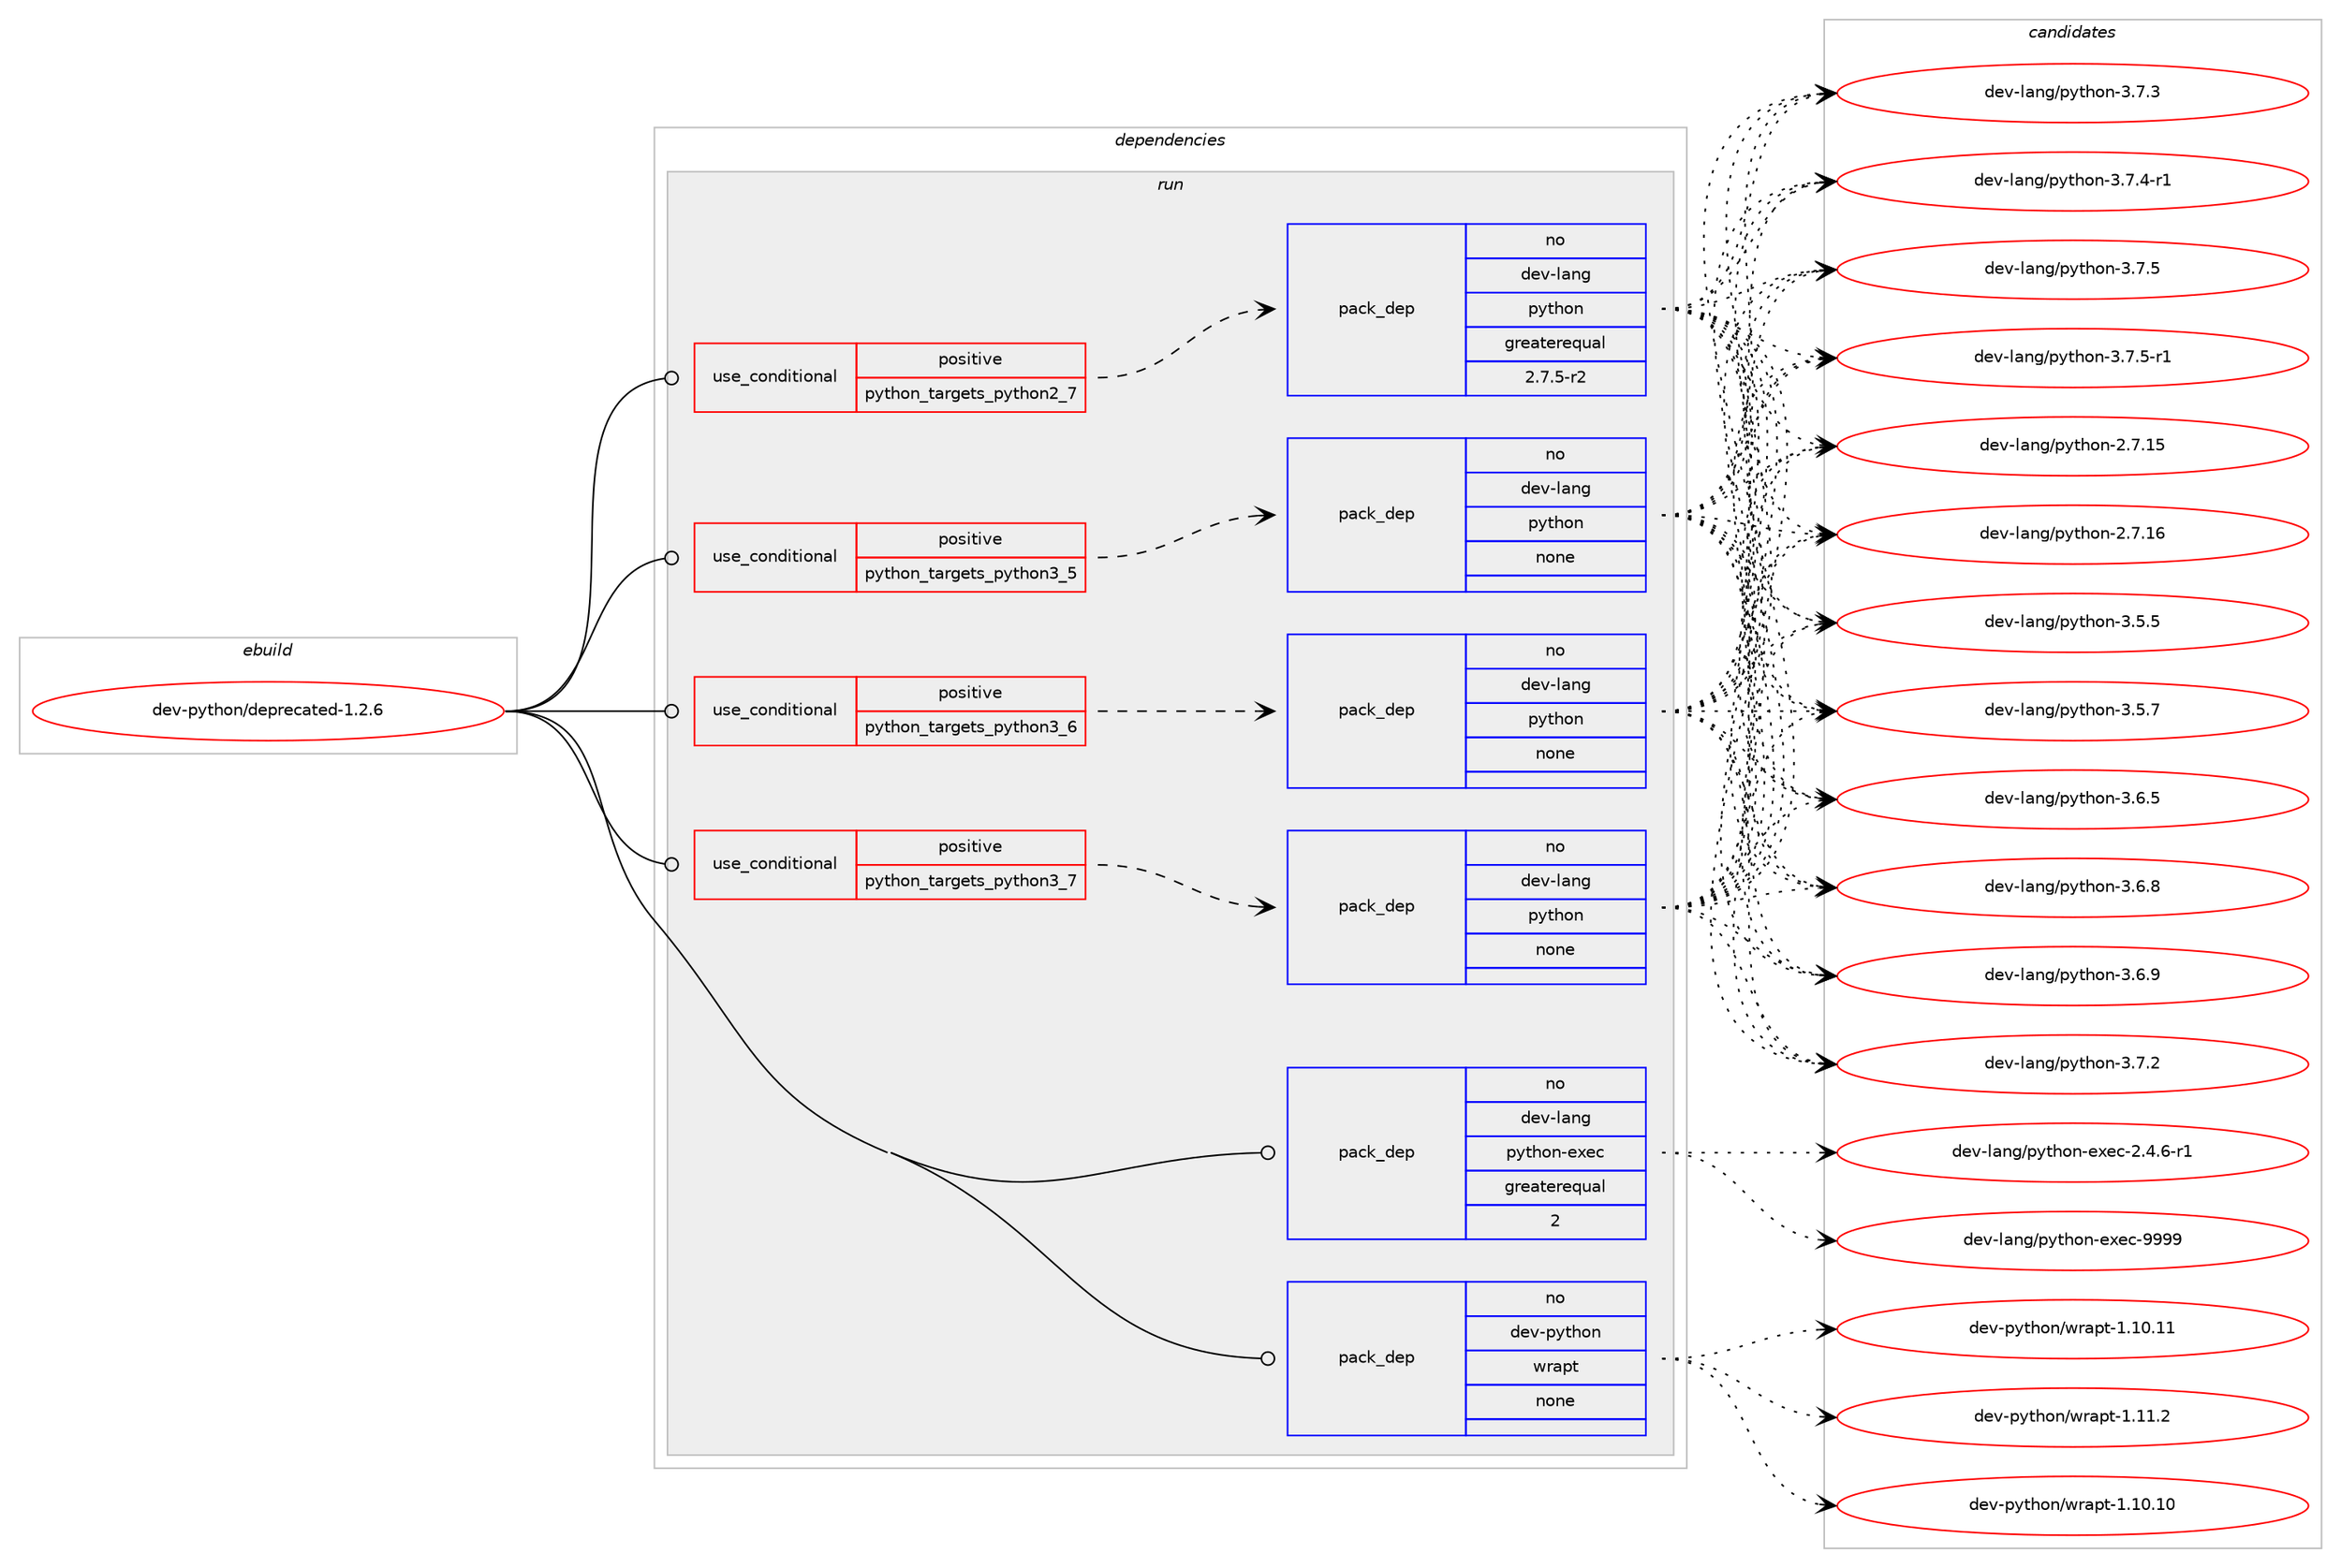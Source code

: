digraph prolog {

# *************
# Graph options
# *************

newrank=true;
concentrate=true;
compound=true;
graph [rankdir=LR,fontname=Helvetica,fontsize=10,ranksep=1.5];#, ranksep=2.5, nodesep=0.2];
edge  [arrowhead=vee];
node  [fontname=Helvetica,fontsize=10];

# **********
# The ebuild
# **********

subgraph cluster_leftcol {
color=gray;
rank=same;
label=<<i>ebuild</i>>;
id [label="dev-python/deprecated-1.2.6", color=red, width=4, href="../dev-python/deprecated-1.2.6.svg"];
}

# ****************
# The dependencies
# ****************

subgraph cluster_midcol {
color=gray;
label=<<i>dependencies</i>>;
subgraph cluster_compile {
fillcolor="#eeeeee";
style=filled;
label=<<i>compile</i>>;
}
subgraph cluster_compileandrun {
fillcolor="#eeeeee";
style=filled;
label=<<i>compile and run</i>>;
}
subgraph cluster_run {
fillcolor="#eeeeee";
style=filled;
label=<<i>run</i>>;
subgraph cond138335 {
dependency601262 [label=<<TABLE BORDER="0" CELLBORDER="1" CELLSPACING="0" CELLPADDING="4"><TR><TD ROWSPAN="3" CELLPADDING="10">use_conditional</TD></TR><TR><TD>positive</TD></TR><TR><TD>python_targets_python2_7</TD></TR></TABLE>>, shape=none, color=red];
subgraph pack451133 {
dependency601263 [label=<<TABLE BORDER="0" CELLBORDER="1" CELLSPACING="0" CELLPADDING="4" WIDTH="220"><TR><TD ROWSPAN="6" CELLPADDING="30">pack_dep</TD></TR><TR><TD WIDTH="110">no</TD></TR><TR><TD>dev-lang</TD></TR><TR><TD>python</TD></TR><TR><TD>greaterequal</TD></TR><TR><TD>2.7.5-r2</TD></TR></TABLE>>, shape=none, color=blue];
}
dependency601262:e -> dependency601263:w [weight=20,style="dashed",arrowhead="vee"];
}
id:e -> dependency601262:w [weight=20,style="solid",arrowhead="odot"];
subgraph cond138336 {
dependency601264 [label=<<TABLE BORDER="0" CELLBORDER="1" CELLSPACING="0" CELLPADDING="4"><TR><TD ROWSPAN="3" CELLPADDING="10">use_conditional</TD></TR><TR><TD>positive</TD></TR><TR><TD>python_targets_python3_5</TD></TR></TABLE>>, shape=none, color=red];
subgraph pack451134 {
dependency601265 [label=<<TABLE BORDER="0" CELLBORDER="1" CELLSPACING="0" CELLPADDING="4" WIDTH="220"><TR><TD ROWSPAN="6" CELLPADDING="30">pack_dep</TD></TR><TR><TD WIDTH="110">no</TD></TR><TR><TD>dev-lang</TD></TR><TR><TD>python</TD></TR><TR><TD>none</TD></TR><TR><TD></TD></TR></TABLE>>, shape=none, color=blue];
}
dependency601264:e -> dependency601265:w [weight=20,style="dashed",arrowhead="vee"];
}
id:e -> dependency601264:w [weight=20,style="solid",arrowhead="odot"];
subgraph cond138337 {
dependency601266 [label=<<TABLE BORDER="0" CELLBORDER="1" CELLSPACING="0" CELLPADDING="4"><TR><TD ROWSPAN="3" CELLPADDING="10">use_conditional</TD></TR><TR><TD>positive</TD></TR><TR><TD>python_targets_python3_6</TD></TR></TABLE>>, shape=none, color=red];
subgraph pack451135 {
dependency601267 [label=<<TABLE BORDER="0" CELLBORDER="1" CELLSPACING="0" CELLPADDING="4" WIDTH="220"><TR><TD ROWSPAN="6" CELLPADDING="30">pack_dep</TD></TR><TR><TD WIDTH="110">no</TD></TR><TR><TD>dev-lang</TD></TR><TR><TD>python</TD></TR><TR><TD>none</TD></TR><TR><TD></TD></TR></TABLE>>, shape=none, color=blue];
}
dependency601266:e -> dependency601267:w [weight=20,style="dashed",arrowhead="vee"];
}
id:e -> dependency601266:w [weight=20,style="solid",arrowhead="odot"];
subgraph cond138338 {
dependency601268 [label=<<TABLE BORDER="0" CELLBORDER="1" CELLSPACING="0" CELLPADDING="4"><TR><TD ROWSPAN="3" CELLPADDING="10">use_conditional</TD></TR><TR><TD>positive</TD></TR><TR><TD>python_targets_python3_7</TD></TR></TABLE>>, shape=none, color=red];
subgraph pack451136 {
dependency601269 [label=<<TABLE BORDER="0" CELLBORDER="1" CELLSPACING="0" CELLPADDING="4" WIDTH="220"><TR><TD ROWSPAN="6" CELLPADDING="30">pack_dep</TD></TR><TR><TD WIDTH="110">no</TD></TR><TR><TD>dev-lang</TD></TR><TR><TD>python</TD></TR><TR><TD>none</TD></TR><TR><TD></TD></TR></TABLE>>, shape=none, color=blue];
}
dependency601268:e -> dependency601269:w [weight=20,style="dashed",arrowhead="vee"];
}
id:e -> dependency601268:w [weight=20,style="solid",arrowhead="odot"];
subgraph pack451137 {
dependency601270 [label=<<TABLE BORDER="0" CELLBORDER="1" CELLSPACING="0" CELLPADDING="4" WIDTH="220"><TR><TD ROWSPAN="6" CELLPADDING="30">pack_dep</TD></TR><TR><TD WIDTH="110">no</TD></TR><TR><TD>dev-lang</TD></TR><TR><TD>python-exec</TD></TR><TR><TD>greaterequal</TD></TR><TR><TD>2</TD></TR></TABLE>>, shape=none, color=blue];
}
id:e -> dependency601270:w [weight=20,style="solid",arrowhead="odot"];
subgraph pack451138 {
dependency601271 [label=<<TABLE BORDER="0" CELLBORDER="1" CELLSPACING="0" CELLPADDING="4" WIDTH="220"><TR><TD ROWSPAN="6" CELLPADDING="30">pack_dep</TD></TR><TR><TD WIDTH="110">no</TD></TR><TR><TD>dev-python</TD></TR><TR><TD>wrapt</TD></TR><TR><TD>none</TD></TR><TR><TD></TD></TR></TABLE>>, shape=none, color=blue];
}
id:e -> dependency601271:w [weight=20,style="solid",arrowhead="odot"];
}
}

# **************
# The candidates
# **************

subgraph cluster_choices {
rank=same;
color=gray;
label=<<i>candidates</i>>;

subgraph choice451133 {
color=black;
nodesep=1;
choice10010111845108971101034711212111610411111045504655464953 [label="dev-lang/python-2.7.15", color=red, width=4,href="../dev-lang/python-2.7.15.svg"];
choice10010111845108971101034711212111610411111045504655464954 [label="dev-lang/python-2.7.16", color=red, width=4,href="../dev-lang/python-2.7.16.svg"];
choice100101118451089711010347112121116104111110455146534653 [label="dev-lang/python-3.5.5", color=red, width=4,href="../dev-lang/python-3.5.5.svg"];
choice100101118451089711010347112121116104111110455146534655 [label="dev-lang/python-3.5.7", color=red, width=4,href="../dev-lang/python-3.5.7.svg"];
choice100101118451089711010347112121116104111110455146544653 [label="dev-lang/python-3.6.5", color=red, width=4,href="../dev-lang/python-3.6.5.svg"];
choice100101118451089711010347112121116104111110455146544656 [label="dev-lang/python-3.6.8", color=red, width=4,href="../dev-lang/python-3.6.8.svg"];
choice100101118451089711010347112121116104111110455146544657 [label="dev-lang/python-3.6.9", color=red, width=4,href="../dev-lang/python-3.6.9.svg"];
choice100101118451089711010347112121116104111110455146554650 [label="dev-lang/python-3.7.2", color=red, width=4,href="../dev-lang/python-3.7.2.svg"];
choice100101118451089711010347112121116104111110455146554651 [label="dev-lang/python-3.7.3", color=red, width=4,href="../dev-lang/python-3.7.3.svg"];
choice1001011184510897110103471121211161041111104551465546524511449 [label="dev-lang/python-3.7.4-r1", color=red, width=4,href="../dev-lang/python-3.7.4-r1.svg"];
choice100101118451089711010347112121116104111110455146554653 [label="dev-lang/python-3.7.5", color=red, width=4,href="../dev-lang/python-3.7.5.svg"];
choice1001011184510897110103471121211161041111104551465546534511449 [label="dev-lang/python-3.7.5-r1", color=red, width=4,href="../dev-lang/python-3.7.5-r1.svg"];
dependency601263:e -> choice10010111845108971101034711212111610411111045504655464953:w [style=dotted,weight="100"];
dependency601263:e -> choice10010111845108971101034711212111610411111045504655464954:w [style=dotted,weight="100"];
dependency601263:e -> choice100101118451089711010347112121116104111110455146534653:w [style=dotted,weight="100"];
dependency601263:e -> choice100101118451089711010347112121116104111110455146534655:w [style=dotted,weight="100"];
dependency601263:e -> choice100101118451089711010347112121116104111110455146544653:w [style=dotted,weight="100"];
dependency601263:e -> choice100101118451089711010347112121116104111110455146544656:w [style=dotted,weight="100"];
dependency601263:e -> choice100101118451089711010347112121116104111110455146544657:w [style=dotted,weight="100"];
dependency601263:e -> choice100101118451089711010347112121116104111110455146554650:w [style=dotted,weight="100"];
dependency601263:e -> choice100101118451089711010347112121116104111110455146554651:w [style=dotted,weight="100"];
dependency601263:e -> choice1001011184510897110103471121211161041111104551465546524511449:w [style=dotted,weight="100"];
dependency601263:e -> choice100101118451089711010347112121116104111110455146554653:w [style=dotted,weight="100"];
dependency601263:e -> choice1001011184510897110103471121211161041111104551465546534511449:w [style=dotted,weight="100"];
}
subgraph choice451134 {
color=black;
nodesep=1;
choice10010111845108971101034711212111610411111045504655464953 [label="dev-lang/python-2.7.15", color=red, width=4,href="../dev-lang/python-2.7.15.svg"];
choice10010111845108971101034711212111610411111045504655464954 [label="dev-lang/python-2.7.16", color=red, width=4,href="../dev-lang/python-2.7.16.svg"];
choice100101118451089711010347112121116104111110455146534653 [label="dev-lang/python-3.5.5", color=red, width=4,href="../dev-lang/python-3.5.5.svg"];
choice100101118451089711010347112121116104111110455146534655 [label="dev-lang/python-3.5.7", color=red, width=4,href="../dev-lang/python-3.5.7.svg"];
choice100101118451089711010347112121116104111110455146544653 [label="dev-lang/python-3.6.5", color=red, width=4,href="../dev-lang/python-3.6.5.svg"];
choice100101118451089711010347112121116104111110455146544656 [label="dev-lang/python-3.6.8", color=red, width=4,href="../dev-lang/python-3.6.8.svg"];
choice100101118451089711010347112121116104111110455146544657 [label="dev-lang/python-3.6.9", color=red, width=4,href="../dev-lang/python-3.6.9.svg"];
choice100101118451089711010347112121116104111110455146554650 [label="dev-lang/python-3.7.2", color=red, width=4,href="../dev-lang/python-3.7.2.svg"];
choice100101118451089711010347112121116104111110455146554651 [label="dev-lang/python-3.7.3", color=red, width=4,href="../dev-lang/python-3.7.3.svg"];
choice1001011184510897110103471121211161041111104551465546524511449 [label="dev-lang/python-3.7.4-r1", color=red, width=4,href="../dev-lang/python-3.7.4-r1.svg"];
choice100101118451089711010347112121116104111110455146554653 [label="dev-lang/python-3.7.5", color=red, width=4,href="../dev-lang/python-3.7.5.svg"];
choice1001011184510897110103471121211161041111104551465546534511449 [label="dev-lang/python-3.7.5-r1", color=red, width=4,href="../dev-lang/python-3.7.5-r1.svg"];
dependency601265:e -> choice10010111845108971101034711212111610411111045504655464953:w [style=dotted,weight="100"];
dependency601265:e -> choice10010111845108971101034711212111610411111045504655464954:w [style=dotted,weight="100"];
dependency601265:e -> choice100101118451089711010347112121116104111110455146534653:w [style=dotted,weight="100"];
dependency601265:e -> choice100101118451089711010347112121116104111110455146534655:w [style=dotted,weight="100"];
dependency601265:e -> choice100101118451089711010347112121116104111110455146544653:w [style=dotted,weight="100"];
dependency601265:e -> choice100101118451089711010347112121116104111110455146544656:w [style=dotted,weight="100"];
dependency601265:e -> choice100101118451089711010347112121116104111110455146544657:w [style=dotted,weight="100"];
dependency601265:e -> choice100101118451089711010347112121116104111110455146554650:w [style=dotted,weight="100"];
dependency601265:e -> choice100101118451089711010347112121116104111110455146554651:w [style=dotted,weight="100"];
dependency601265:e -> choice1001011184510897110103471121211161041111104551465546524511449:w [style=dotted,weight="100"];
dependency601265:e -> choice100101118451089711010347112121116104111110455146554653:w [style=dotted,weight="100"];
dependency601265:e -> choice1001011184510897110103471121211161041111104551465546534511449:w [style=dotted,weight="100"];
}
subgraph choice451135 {
color=black;
nodesep=1;
choice10010111845108971101034711212111610411111045504655464953 [label="dev-lang/python-2.7.15", color=red, width=4,href="../dev-lang/python-2.7.15.svg"];
choice10010111845108971101034711212111610411111045504655464954 [label="dev-lang/python-2.7.16", color=red, width=4,href="../dev-lang/python-2.7.16.svg"];
choice100101118451089711010347112121116104111110455146534653 [label="dev-lang/python-3.5.5", color=red, width=4,href="../dev-lang/python-3.5.5.svg"];
choice100101118451089711010347112121116104111110455146534655 [label="dev-lang/python-3.5.7", color=red, width=4,href="../dev-lang/python-3.5.7.svg"];
choice100101118451089711010347112121116104111110455146544653 [label="dev-lang/python-3.6.5", color=red, width=4,href="../dev-lang/python-3.6.5.svg"];
choice100101118451089711010347112121116104111110455146544656 [label="dev-lang/python-3.6.8", color=red, width=4,href="../dev-lang/python-3.6.8.svg"];
choice100101118451089711010347112121116104111110455146544657 [label="dev-lang/python-3.6.9", color=red, width=4,href="../dev-lang/python-3.6.9.svg"];
choice100101118451089711010347112121116104111110455146554650 [label="dev-lang/python-3.7.2", color=red, width=4,href="../dev-lang/python-3.7.2.svg"];
choice100101118451089711010347112121116104111110455146554651 [label="dev-lang/python-3.7.3", color=red, width=4,href="../dev-lang/python-3.7.3.svg"];
choice1001011184510897110103471121211161041111104551465546524511449 [label="dev-lang/python-3.7.4-r1", color=red, width=4,href="../dev-lang/python-3.7.4-r1.svg"];
choice100101118451089711010347112121116104111110455146554653 [label="dev-lang/python-3.7.5", color=red, width=4,href="../dev-lang/python-3.7.5.svg"];
choice1001011184510897110103471121211161041111104551465546534511449 [label="dev-lang/python-3.7.5-r1", color=red, width=4,href="../dev-lang/python-3.7.5-r1.svg"];
dependency601267:e -> choice10010111845108971101034711212111610411111045504655464953:w [style=dotted,weight="100"];
dependency601267:e -> choice10010111845108971101034711212111610411111045504655464954:w [style=dotted,weight="100"];
dependency601267:e -> choice100101118451089711010347112121116104111110455146534653:w [style=dotted,weight="100"];
dependency601267:e -> choice100101118451089711010347112121116104111110455146534655:w [style=dotted,weight="100"];
dependency601267:e -> choice100101118451089711010347112121116104111110455146544653:w [style=dotted,weight="100"];
dependency601267:e -> choice100101118451089711010347112121116104111110455146544656:w [style=dotted,weight="100"];
dependency601267:e -> choice100101118451089711010347112121116104111110455146544657:w [style=dotted,weight="100"];
dependency601267:e -> choice100101118451089711010347112121116104111110455146554650:w [style=dotted,weight="100"];
dependency601267:e -> choice100101118451089711010347112121116104111110455146554651:w [style=dotted,weight="100"];
dependency601267:e -> choice1001011184510897110103471121211161041111104551465546524511449:w [style=dotted,weight="100"];
dependency601267:e -> choice100101118451089711010347112121116104111110455146554653:w [style=dotted,weight="100"];
dependency601267:e -> choice1001011184510897110103471121211161041111104551465546534511449:w [style=dotted,weight="100"];
}
subgraph choice451136 {
color=black;
nodesep=1;
choice10010111845108971101034711212111610411111045504655464953 [label="dev-lang/python-2.7.15", color=red, width=4,href="../dev-lang/python-2.7.15.svg"];
choice10010111845108971101034711212111610411111045504655464954 [label="dev-lang/python-2.7.16", color=red, width=4,href="../dev-lang/python-2.7.16.svg"];
choice100101118451089711010347112121116104111110455146534653 [label="dev-lang/python-3.5.5", color=red, width=4,href="../dev-lang/python-3.5.5.svg"];
choice100101118451089711010347112121116104111110455146534655 [label="dev-lang/python-3.5.7", color=red, width=4,href="../dev-lang/python-3.5.7.svg"];
choice100101118451089711010347112121116104111110455146544653 [label="dev-lang/python-3.6.5", color=red, width=4,href="../dev-lang/python-3.6.5.svg"];
choice100101118451089711010347112121116104111110455146544656 [label="dev-lang/python-3.6.8", color=red, width=4,href="../dev-lang/python-3.6.8.svg"];
choice100101118451089711010347112121116104111110455146544657 [label="dev-lang/python-3.6.9", color=red, width=4,href="../dev-lang/python-3.6.9.svg"];
choice100101118451089711010347112121116104111110455146554650 [label="dev-lang/python-3.7.2", color=red, width=4,href="../dev-lang/python-3.7.2.svg"];
choice100101118451089711010347112121116104111110455146554651 [label="dev-lang/python-3.7.3", color=red, width=4,href="../dev-lang/python-3.7.3.svg"];
choice1001011184510897110103471121211161041111104551465546524511449 [label="dev-lang/python-3.7.4-r1", color=red, width=4,href="../dev-lang/python-3.7.4-r1.svg"];
choice100101118451089711010347112121116104111110455146554653 [label="dev-lang/python-3.7.5", color=red, width=4,href="../dev-lang/python-3.7.5.svg"];
choice1001011184510897110103471121211161041111104551465546534511449 [label="dev-lang/python-3.7.5-r1", color=red, width=4,href="../dev-lang/python-3.7.5-r1.svg"];
dependency601269:e -> choice10010111845108971101034711212111610411111045504655464953:w [style=dotted,weight="100"];
dependency601269:e -> choice10010111845108971101034711212111610411111045504655464954:w [style=dotted,weight="100"];
dependency601269:e -> choice100101118451089711010347112121116104111110455146534653:w [style=dotted,weight="100"];
dependency601269:e -> choice100101118451089711010347112121116104111110455146534655:w [style=dotted,weight="100"];
dependency601269:e -> choice100101118451089711010347112121116104111110455146544653:w [style=dotted,weight="100"];
dependency601269:e -> choice100101118451089711010347112121116104111110455146544656:w [style=dotted,weight="100"];
dependency601269:e -> choice100101118451089711010347112121116104111110455146544657:w [style=dotted,weight="100"];
dependency601269:e -> choice100101118451089711010347112121116104111110455146554650:w [style=dotted,weight="100"];
dependency601269:e -> choice100101118451089711010347112121116104111110455146554651:w [style=dotted,weight="100"];
dependency601269:e -> choice1001011184510897110103471121211161041111104551465546524511449:w [style=dotted,weight="100"];
dependency601269:e -> choice100101118451089711010347112121116104111110455146554653:w [style=dotted,weight="100"];
dependency601269:e -> choice1001011184510897110103471121211161041111104551465546534511449:w [style=dotted,weight="100"];
}
subgraph choice451137 {
color=black;
nodesep=1;
choice10010111845108971101034711212111610411111045101120101994550465246544511449 [label="dev-lang/python-exec-2.4.6-r1", color=red, width=4,href="../dev-lang/python-exec-2.4.6-r1.svg"];
choice10010111845108971101034711212111610411111045101120101994557575757 [label="dev-lang/python-exec-9999", color=red, width=4,href="../dev-lang/python-exec-9999.svg"];
dependency601270:e -> choice10010111845108971101034711212111610411111045101120101994550465246544511449:w [style=dotted,weight="100"];
dependency601270:e -> choice10010111845108971101034711212111610411111045101120101994557575757:w [style=dotted,weight="100"];
}
subgraph choice451138 {
color=black;
nodesep=1;
choice1001011184511212111610411111047119114971121164549464948464948 [label="dev-python/wrapt-1.10.10", color=red, width=4,href="../dev-python/wrapt-1.10.10.svg"];
choice1001011184511212111610411111047119114971121164549464948464949 [label="dev-python/wrapt-1.10.11", color=red, width=4,href="../dev-python/wrapt-1.10.11.svg"];
choice10010111845112121116104111110471191149711211645494649494650 [label="dev-python/wrapt-1.11.2", color=red, width=4,href="../dev-python/wrapt-1.11.2.svg"];
dependency601271:e -> choice1001011184511212111610411111047119114971121164549464948464948:w [style=dotted,weight="100"];
dependency601271:e -> choice1001011184511212111610411111047119114971121164549464948464949:w [style=dotted,weight="100"];
dependency601271:e -> choice10010111845112121116104111110471191149711211645494649494650:w [style=dotted,weight="100"];
}
}

}
